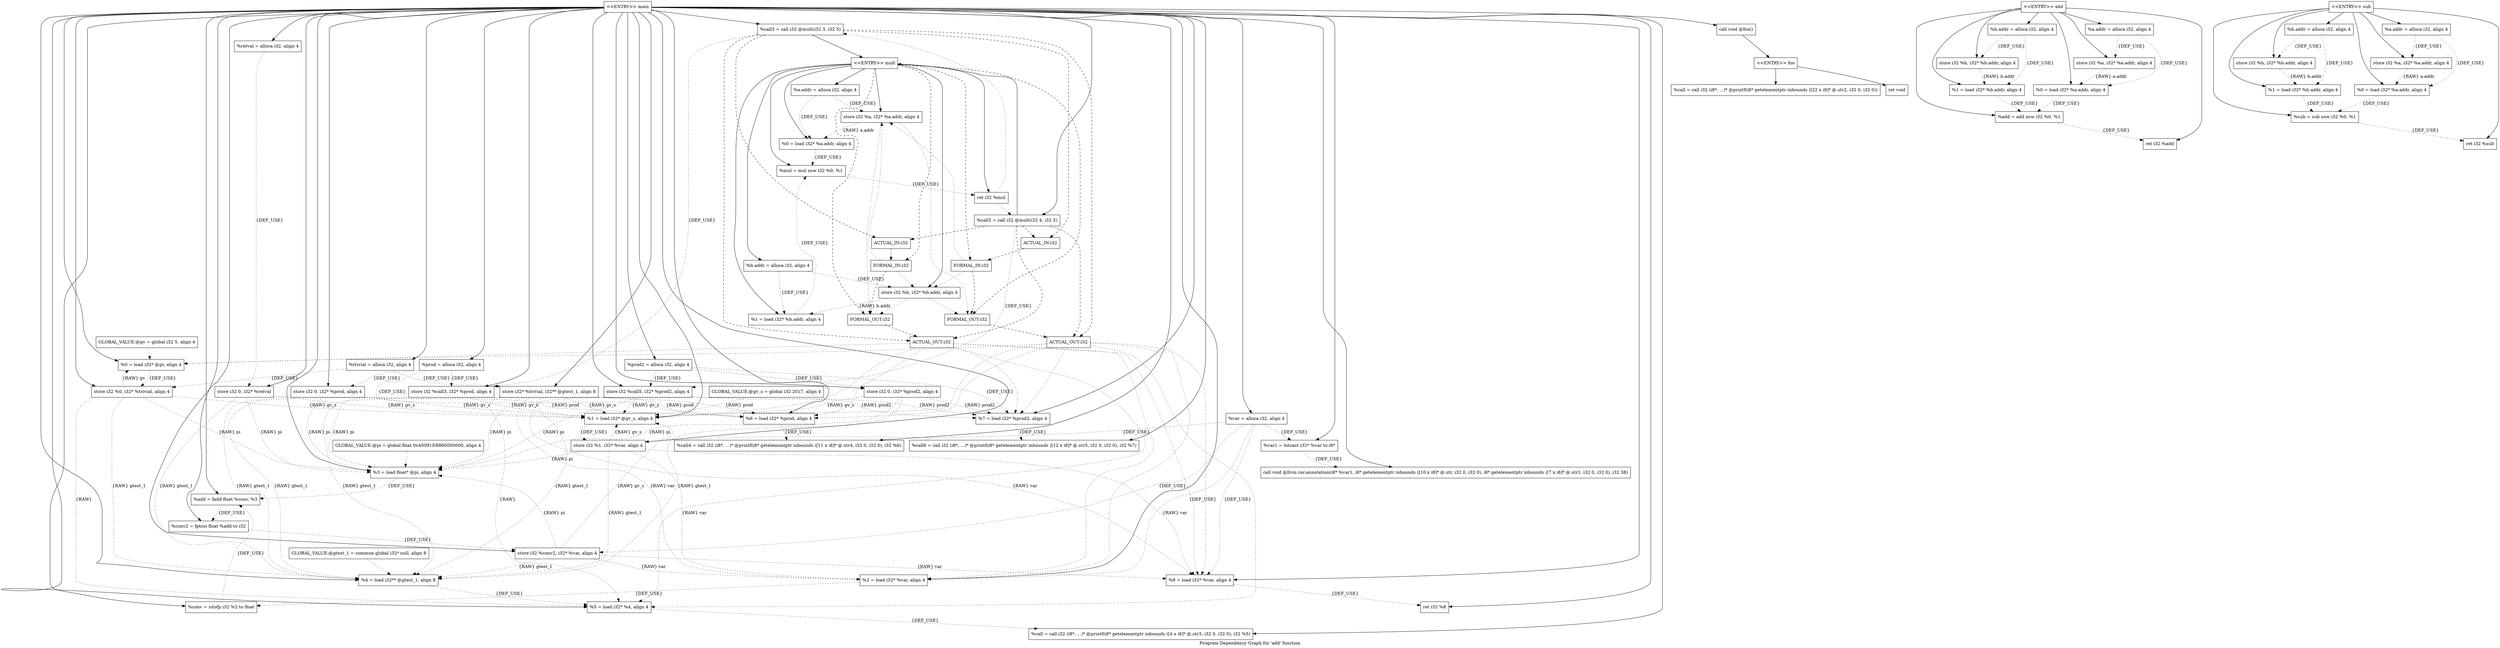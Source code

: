 digraph "Program Dependency Graph for 'add' function" {
	label="Program Dependency Graph for 'add' function";

	Node0x3dccbe0 [shape=record,label="{\<\<ENTRY\>\> foo}"];
	Node0x3dccbe0 -> Node0x3dccc50;
	Node0x3dccbe0 -> Node0x3dcccc0;
	Node0x3dccc50 [shape=record,label="{  %call = call i32 (i8*, ...)* @printf(i8* getelementptr inbounds ([22 x i8]* @.str2, i32 0, i32 0))}"];
	Node0x3dcccc0 [shape=record,label="{  ret void}"];
	Node0x3dce790 [shape=record,label="{  %a.addr = alloca i32, align 4}"];
	Node0x3dce790 -> Node0x3dce800[style=dotted,label = "{DEF_USE}" ];
	Node0x3dce790 -> Node0x3dccd30[style=dotted,label = "{DEF_USE}" ];
	Node0x3dce800 [shape=record,label="{  store i32 %a, i32* %a.addr, align 4}"];
	Node0x3dce800 -> Node0x3dccd30[style=dotted,label = "{RAW} a.addr"];
	Node0x3dccd30 [shape=record,label="{  %0 = load i32* %a.addr, align 4}"];
	Node0x3dccd30 -> Node0x3dceaf0[style=dotted,label = "{DEF_USE}" ];
	Node0x3dce8e0 [shape=record,label="{  %b.addr = alloca i32, align 4}"];
	Node0x3dce8e0 -> Node0x3dce950[style=dotted,label = "{DEF_USE}" ];
	Node0x3dce8e0 -> Node0x3dce9c0[style=dotted,label = "{DEF_USE}" ];
	Node0x3dce950 [shape=record,label="{  store i32 %b, i32* %b.addr, align 4}"];
	Node0x3dce950 -> Node0x3dce9c0[style=dotted,label = "{RAW} b.addr"];
	Node0x3dce9c0 [shape=record,label="{  %1 = load i32* %b.addr, align 4}"];
	Node0x3dce9c0 -> Node0x3dceaf0[style=dotted,label = "{DEF_USE}" ];
	Node0x3dceaf0 [shape=record,label="{  %add = add nsw i32 %0, %1}"];
	Node0x3dceaf0 -> Node0x3dceba0[style=dotted,label = "{DEF_USE}" ];
	Node0x3dceba0 [shape=record,label="{  ret i32 %add}"];
	Node0x3dcec30 [shape=record,label="{\<\<ENTRY\>\> add}"];
	Node0x3dcec30 -> Node0x3dce790;
	Node0x3dcec30 -> Node0x3dce8e0;
	Node0x3dcec30 -> Node0x3dce800;
	Node0x3dcec30 -> Node0x3dce950;
	Node0x3dcec30 -> Node0x3dccd30;
	Node0x3dcec30 -> Node0x3dce9c0;
	Node0x3dcec30 -> Node0x3dceaf0;
	Node0x3dcec30 -> Node0x3dceba0;
	Node0x3dd0780 [shape=record,label="{  %a.addr = alloca i32, align 4}"];
	Node0x3dd0780 -> Node0x3dd07f0[style=dotted,label = "{DEF_USE}" ];
	Node0x3dd0780 -> Node0x3dd0860[style=dotted,label = "{DEF_USE}" ];
	Node0x3dd07f0 [shape=record,label="{  store i32 %a, i32* %a.addr, align 4}"];
	Node0x3dd07f0 -> Node0x3dd0860[style=dotted,label = "{RAW} a.addr"];
	Node0x3dd0860 [shape=record,label="{  %0 = load i32* %a.addr, align 4}"];
	Node0x3dd0860 -> Node0x3dd0b20[style=dotted,label = "{DEF_USE}" ];
	Node0x3dd0900 [shape=record,label="{  %b.addr = alloca i32, align 4}"];
	Node0x3dd0900 -> Node0x3dd0970[style=dotted,label = "{DEF_USE}" ];
	Node0x3dd0900 -> Node0x3dcea30[style=dotted,label = "{DEF_USE}" ];
	Node0x3dd0970 [shape=record,label="{  store i32 %b, i32* %b.addr, align 4}"];
	Node0x3dd0970 -> Node0x3dcea30[style=dotted,label = "{RAW} b.addr"];
	Node0x3dcea30 [shape=record,label="{  %1 = load i32* %b.addr, align 4}"];
	Node0x3dcea30 -> Node0x3dd0b20[style=dotted,label = "{DEF_USE}" ];
	Node0x3dd0b20 [shape=record,label="{  %sub = sub nsw i32 %0, %1}"];
	Node0x3dd0b20 -> Node0x3dd0b90[style=dotted,label = "{DEF_USE}" ];
	Node0x3dd0b90 [shape=record,label="{  ret i32 %sub}"];
	Node0x3dd0c20 [shape=record,label="{\<\<ENTRY\>\> sub}"];
	Node0x3dd0c20 -> Node0x3dd0780;
	Node0x3dd0c20 -> Node0x3dd0900;
	Node0x3dd0c20 -> Node0x3dd07f0;
	Node0x3dd0c20 -> Node0x3dd0970;
	Node0x3dd0c20 -> Node0x3dd0860;
	Node0x3dd0c20 -> Node0x3dcea30;
	Node0x3dd0c20 -> Node0x3dd0b20;
	Node0x3dd0c20 -> Node0x3dd0b90;
	Node0x3dd2650 [shape=record,label="{  %a.addr = alloca i32, align 4}"];
	Node0x3dd2650 -> Node0x3dd26c0[style=dotted,label = "{DEF_USE}" ];
	Node0x3dd2650 -> Node0x3dd2730[style=dotted,label = "{DEF_USE}" ];
	Node0x3dd26c0 [shape=record,label="{  store i32 %a, i32* %a.addr, align 4}"];
	Node0x3dd26c0 -> Node0x3dd2730[style=dotted,label = "{RAW} a.addr"];
	Node0x3dd26c0 -> Node0x3dd8470[style=dotted];
	Node0x3dd26c0 -> Node0x3ddc2d0[style=dotted];
	Node0x3dd2730 [shape=record,label="{  %0 = load i32* %a.addr, align 4}"];
	Node0x3dd2730 -> Node0x3dd2950[style=dotted,label = "{DEF_USE}" ];
	Node0x3dd27d0 [shape=record,label="{  %b.addr = alloca i32, align 4}"];
	Node0x3dd27d0 -> Node0x3dd2840[style=dotted,label = "{DEF_USE}" ];
	Node0x3dd27d0 -> Node0x3dd28b0[style=dotted,label = "{DEF_USE}" ];
	Node0x3dd2840 [shape=record,label="{  store i32 %b, i32* %b.addr, align 4}"];
	Node0x3dd2840 -> Node0x3dd28b0[style=dotted,label = "{RAW} b.addr"];
	Node0x3dd2840 -> Node0x3dd8470[style=dotted];
	Node0x3dd2840 -> Node0x3ddc2d0[style=dotted];
	Node0x3dd28b0 [shape=record,label="{  %1 = load i32* %b.addr, align 4}"];
	Node0x3dd28b0 -> Node0x3dd2950[style=dotted,label = "{DEF_USE}" ];
	Node0x3dd2950 [shape=record,label="{  %mul = mul nsw i32 %0, %1}"];
	Node0x3dd2950 -> Node0x3dd2a00[style=dotted,label = "{DEF_USE}" ];
	Node0x3dd2a00 [shape=record,label="{  ret i32 %mul}"];
	Node0x3dd2a00 -> Node0x3ddb9d0[style=dotted];
	Node0x3dd2a00 -> Node0x3ddc340[style=dotted];
	Node0x3dd2a90 [shape=record,label="{\<\<ENTRY\>\> mult}"];
	Node0x3dd2a90 -> Node0x3dd2650;
	Node0x3dd2a90 -> Node0x3dd27d0;
	Node0x3dd2a90 -> Node0x3dd26c0;
	Node0x3dd2a90 -> Node0x3dd2840;
	Node0x3dd2a90 -> Node0x3dd2730;
	Node0x3dd2a90 -> Node0x3dd28b0;
	Node0x3dd2a90 -> Node0x3dd2950;
	Node0x3dd2a90 -> Node0x3dd2a00;
	Node0x3dd2a90 -> Node0x3dd8340[style=dashed];
	Node0x3dd2a90 -> Node0x3dd8470[style=dashed];
	Node0x3dd2a90 -> Node0x3ddc260[style=dashed];
	Node0x3dd2a90 -> Node0x3ddc2d0[style=dashed];
	Node0x3dd8c30 [shape=record,label="{  %retval = alloca i32, align 4}"];
	Node0x3dd8c30 -> Node0x3dd8ca0[style=dotted,label = "{DEF_USE}" ];
	Node0x3dd8ca0 [shape=record,label="{  store i32 0, i32* %retval}"];
	Node0x3dd8ca0 -> Node0x3dd0a90[style=dotted,label = "{RAW} gv_s"];
	Node0x3dd8ca0 -> Node0x3dd9c60[style=dotted,label = "{RAW} pi"];
	Node0x3dd8ca0 -> Node0x3dd9d40[style=dotted,label = "{RAW} gtest_1"];
	Node0x3dd8d10 [shape=record,label="{GLOBAL_VALUE:@gv = global i32 5, align 4}"];
	Node0x3dd8d10 -> Node0x3dd8d80[style=dotted];
	Node0x3dd8d80 [shape=record,label="{  %0 = load i32* @gv, align 4}"];
	Node0x3dd8d80 -> Node0x3dd9e20[style=dotted,label = "{DEF_USE}" ];
	Node0x3dd0a20 [shape=record,label="{GLOBAL_VALUE:@gv_s = global i32 2017, align 4}"];
	Node0x3dd0a20 -> Node0x3dd0a90[style=dotted];
	Node0x3dd0a90 [shape=record,label="{  %1 = load i32* @gv_s, align 4}"];
	Node0x3dd0a90 -> Node0x3dda030[style=dotted,label = "{DEF_USE}" ];
	Node0x3dd0ac0 [shape=record,label="{GLOBAL_VALUE:@pi = global float 0x40091EB860000000, align 4}"];
	Node0x3dd0ac0 -> Node0x3dd9c60[style=dotted];
	Node0x3dd9c60 [shape=record,label="{  %3 = load float* @pi, align 4}"];
	Node0x3dd9c60 -> Node0x3ddaa40[style=dotted,label = "{DEF_USE}" ];
	Node0x3dd9cd0 [shape=record,label="{GLOBAL_VALUE:@gtest_1 = common global i32* null, align 8}"];
	Node0x3dd9cd0 -> Node0x3dd9d40[style=dotted];
	Node0x3dd9d40 [shape=record,label="{  %4 = load i32** @gtest_1, align 8}"];
	Node0x3dd9d40 -> Node0x3dda5e0[style=dotted,label = "{DEF_USE}" ];
	Node0x3dd9db0 [shape=record,label="{  %trivial = alloca i32, align 4}"];
	Node0x3dd9db0 -> Node0x3dd9e20[style=dotted,label = "{DEF_USE}" ];
	Node0x3dd9db0 -> Node0x3dd9eb0[style=dotted,label = "{DEF_USE}" ];
	Node0x3dd9e20 [shape=record,label="{  store i32 %0, i32* %trivial, align 4}"];
	Node0x3dd9e20 -> Node0x3dd8d80[style=dotted,label = "{RAW} gv"];
	Node0x3dd9e20 -> Node0x3dd0a90[style=dotted,label = "{RAW} gv_s"];
	Node0x3dd9e20 -> Node0x3dd9c60[style=dotted,label = "{RAW} pi"];
	Node0x3dd9e20 -> Node0x3dd9d40[style=dotted,label = "{RAW} gtest_1"];
	Node0x3dd9e20 -> Node0x3dda5e0[style=dotted,label = "{RAW} "];
	Node0x3dd9eb0 [shape=record,label="{  store i32* %trivial, i32** @gtest_1, align 8}"];
	Node0x3dd9eb0 -> Node0x3dd0a90[style=dotted,label = "{RAW} gv_s"];
	Node0x3dd9eb0 -> Node0x3dda0d0[style=dotted,label = "{RAW} var"];
	Node0x3dd9eb0 -> Node0x3dd9c60[style=dotted,label = "{RAW} pi"];
	Node0x3dd9eb0 -> Node0x3dd9d40[style=dotted,label = "{RAW} gtest_1"];
	Node0x3dd9eb0 -> Node0x3dda5e0[style=dotted,label = "{RAW} "];
	Node0x3dd9eb0 -> Node0x3dda450[style=dotted,label = "{RAW} prod"];
	Node0x3dd9eb0 -> Node0x3dda610[style=dotted,label = "{RAW} prod2"];
	Node0x3dd9eb0 -> Node0x3dda1d0[style=dotted,label = "{RAW} var"];
	Node0x3dd9f50 [shape=record,label="{  %var = alloca i32, align 4}"];
	Node0x3dd9f50 -> Node0x3dd9fc0[style=dotted,label = "{DEF_USE}" ];
	Node0x3dd9f50 -> Node0x3dda030[style=dotted,label = "{DEF_USE}" ];
	Node0x3dd9f50 -> Node0x3dda0d0[style=dotted,label = "{DEF_USE}" ];
	Node0x3dd9f50 -> Node0x3dda0a0[style=dotted,label = "{DEF_USE}" ];
	Node0x3dd9f50 -> Node0x3dda1d0[style=dotted,label = "{DEF_USE}" ];
	Node0x3dd9fc0 [shape=record,label="{  %var1 = bitcast i32* %var to i8*}"];
	Node0x3dd9fc0 -> Node0x3dda860[style=dotted,label = "{DEF_USE}" ];
	Node0x3dda030 [shape=record,label="{  store i32 %1, i32* %var, align 4}"];
	Node0x3dda030 -> Node0x3dd0a90[style=dotted,label = "{RAW} gv_s"];
	Node0x3dda030 -> Node0x3dda0d0[style=dotted,label = "{RAW} var"];
	Node0x3dda030 -> Node0x3dd9c60[style=dotted,label = "{RAW} pi"];
	Node0x3dda030 -> Node0x3dd9d40[style=dotted,label = "{RAW} gtest_1"];
	Node0x3dda030 -> Node0x3dda1d0[style=dotted,label = "{RAW} var"];
	Node0x3dda0d0 [shape=record,label="{  %2 = load i32* %var, align 4}"];
	Node0x3dda0d0 -> Node0x3dda8f0[style=dotted,label = "{DEF_USE}" ];
	Node0x3dda0a0 [shape=record,label="{  store i32 %conv2, i32* %var, align 4}"];
	Node0x3dda0a0 -> Node0x3dd0a90[style=dotted,label = "{RAW} gv_s"];
	Node0x3dda0a0 -> Node0x3dda0d0[style=dotted,label = "{RAW} var"];
	Node0x3dda0a0 -> Node0x3dd9c60[style=dotted,label = "{RAW} pi"];
	Node0x3dda0a0 -> Node0x3dd9d40[style=dotted,label = "{RAW} gtest_1"];
	Node0x3dda0a0 -> Node0x3dda1d0[style=dotted,label = "{RAW} var"];
	Node0x3dda1d0 [shape=record,label="{  %8 = load i32* %var, align 4}"];
	Node0x3dda1d0 -> Node0x3ddc760[style=dotted,label = "{DEF_USE}" ];
	Node0x3dda2d0 [shape=record,label="{  %prod = alloca i32, align 4}"];
	Node0x3dda2d0 -> Node0x3dda340[style=dotted,label = "{DEF_USE}" ];
	Node0x3dda2d0 -> Node0x3dda3b0[style=dotted,label = "{DEF_USE}" ];
	Node0x3dda2d0 -> Node0x3dda450[style=dotted,label = "{DEF_USE}" ];
	Node0x3dda340 [shape=record,label="{  store i32 0, i32* %prod, align 4}"];
	Node0x3dda340 -> Node0x3dd0a90[style=dotted,label = "{RAW} gv_s"];
	Node0x3dda340 -> Node0x3dd9c60[style=dotted,label = "{RAW} pi"];
	Node0x3dda340 -> Node0x3dd9d40[style=dotted,label = "{RAW} gtest_1"];
	Node0x3dda340 -> Node0x3dda450[style=dotted,label = "{RAW} prod"];
	Node0x3dda3b0 [shape=record,label="{  store i32 %call3, i32* %prod, align 4}"];
	Node0x3dda3b0 -> Node0x3dd0a90[style=dotted,label = "{RAW} gv_s"];
	Node0x3dda3b0 -> Node0x3dd9c60[style=dotted,label = "{RAW} pi"];
	Node0x3dda3b0 -> Node0x3dd9d40[style=dotted,label = "{RAW} gtest_1"];
	Node0x3dda3b0 -> Node0x3dda450[style=dotted,label = "{RAW} prod"];
	Node0x3dda450 [shape=record,label="{  %6 = load i32* %prod, align 4}"];
	Node0x3dda450 -> Node0x3ddbfe0[style=dotted,label = "{DEF_USE}" ];
	Node0x3dda420 [shape=record,label="{  %prod2 = alloca i32, align 4}"];
	Node0x3dda420 -> Node0x3dda500[style=dotted,label = "{DEF_USE}" ];
	Node0x3dda420 -> Node0x3dda570[style=dotted,label = "{DEF_USE}" ];
	Node0x3dda420 -> Node0x3dda610[style=dotted,label = "{DEF_USE}" ];
	Node0x3dda500 [shape=record,label="{  store i32 0, i32* %prod2, align 4}"];
	Node0x3dda500 -> Node0x3dd0a90[style=dotted,label = "{RAW} gv_s"];
	Node0x3dda500 -> Node0x3dd9c60[style=dotted,label = "{RAW} pi"];
	Node0x3dda500 -> Node0x3dd9d40[style=dotted,label = "{RAW} gtest_1"];
	Node0x3dda500 -> Node0x3dda610[style=dotted,label = "{RAW} prod2"];
	Node0x3dda570 [shape=record,label="{  store i32 %call5, i32* %prod2, align 4}"];
	Node0x3dda570 -> Node0x3dd0a90[style=dotted,label = "{RAW} gv_s"];
	Node0x3dda570 -> Node0x3dd9c60[style=dotted,label = "{RAW} pi"];
	Node0x3dda570 -> Node0x3dd9d40[style=dotted,label = "{RAW} gtest_1"];
	Node0x3dda570 -> Node0x3dda610[style=dotted,label = "{RAW} prod2"];
	Node0x3dda610 [shape=record,label="{  %7 = load i32* %prod2, align 4}"];
	Node0x3dda610 -> Node0x3ddc6a0[style=dotted,label = "{DEF_USE}" ];
	Node0x3dda5e0 [shape=record,label="{  %5 = load i32* %4, align 4}"];
	Node0x3dda5e0 -> Node0x3ddabc0[style=dotted,label = "{DEF_USE}" ];
	Node0x3dda860 [shape=record,label="{  call void @llvm.var.annotation(i8* %var1, i8* getelementptr inbounds ([10 x i8]* @.str, i32 0, i32 0), i8* getelementptr inbounds ([7 x i8]* @.str1, i32 0, i32 0), i32 38)}"];
	Node0x3dda8f0 [shape=record,label="{  %conv = sitofp i32 %2 to float}"];
	Node0x3dda8f0 -> Node0x3ddaa40[style=dotted,label = "{DEF_USE}" ];
	Node0x3ddaa40 [shape=record,label="{  %add = fadd float %conv, %3}"];
	Node0x3ddaa40 -> Node0x3ddaaf0[style=dotted,label = "{DEF_USE}" ];
	Node0x3ddaaf0 [shape=record,label="{  %conv2 = fptosi float %add to i32}"];
	Node0x3ddaaf0 -> Node0x3dda0a0[style=dotted,label = "{DEF_USE}" ];
	Node0x3ddabc0 [shape=record,label="{  %call = call i32 (i8*, ...)* @printf(i8* getelementptr inbounds ([4 x i8]* @.str3, i32 0, i32 0), i32 %5)}"];
	Node0x3dda920 [shape=record,label="{  call void @foo()}"];
	Node0x3dda920 -> Node0x3dccbe0;
	Node0x3ddb9d0 [shape=record,label="{  %call3 = call i32 @mult(i32 3, i32 5)}"];
	Node0x3ddb9d0 -> Node0x3dd2a90;
	Node0x3ddb9d0 -> Node0x3dd82d0[style=dashed];
	Node0x3ddb9d0 -> Node0x3dd8370[style=dashed];
	Node0x3ddb9d0 -> Node0x3ddc010[style=dashed];
	Node0x3ddb9d0 -> Node0x3ddc160[style=dashed];
	Node0x3ddb9d0 -> Node0x3dda3b0[style=dotted,label = "{DEF_USE}" ];
	Node0x3dd82d0 [shape=record,label="{ACTUAL_IN:i32}"];
	Node0x3dd82d0 -> Node0x3dd8340[style=dashed];
	Node0x3dd8370 [shape=record,label="{ACTUAL_OUT:i32}"];
	Node0x3dd8370 -> Node0x3dd8d80[style=dotted];
	Node0x3dd8370 -> Node0x3dd0a90[style=dotted];
	Node0x3dd8370 -> Node0x3dda0d0[style=dotted];
	Node0x3dd8370 -> Node0x3dda5e0[style=dotted];
	Node0x3dd8370 -> Node0x3dda450[style=dotted];
	Node0x3dd8370 -> Node0x3dda610[style=dotted];
	Node0x3dd8370 -> Node0x3dda1d0[style=dotted];
	Node0x3dd8340 [shape=record,label="{FORMAL_IN:i32}"];
	Node0x3dd8340 -> Node0x3dd8470[style=dashed];
	Node0x3dd8340 -> Node0x3dd26c0[style=dotted];
	Node0x3dd8340 -> Node0x3dd2840[style=dotted];
	Node0x3dd8470 [shape=record,label="{FORMAL_OUT:i32}"];
	Node0x3dd8470 -> Node0x3dd8370[style=dashed];
	Node0x3ddc010 [shape=record,label="{ACTUAL_IN:i32}"];
	Node0x3ddc010 -> Node0x3ddc260[style=dashed];
	Node0x3ddc160 [shape=record,label="{ACTUAL_OUT:i32}"];
	Node0x3ddc160 -> Node0x3dd8d80[style=dotted];
	Node0x3ddc160 -> Node0x3dd0a90[style=dotted];
	Node0x3ddc160 -> Node0x3dda0d0[style=dotted];
	Node0x3ddc160 -> Node0x3dda5e0[style=dotted];
	Node0x3ddc160 -> Node0x3dda450[style=dotted];
	Node0x3ddc160 -> Node0x3dda610[style=dotted];
	Node0x3ddc160 -> Node0x3dda1d0[style=dotted];
	Node0x3ddc260 [shape=record,label="{FORMAL_IN:i32}"];
	Node0x3ddc260 -> Node0x3ddc2d0[style=dashed];
	Node0x3ddc260 -> Node0x3dd26c0[style=dotted];
	Node0x3ddc260 -> Node0x3dd2840[style=dotted];
	Node0x3ddc2d0 [shape=record,label="{FORMAL_OUT:i32}"];
	Node0x3ddc2d0 -> Node0x3ddc160[style=dashed];
	Node0x3ddbfe0 [shape=record,label="{  %call4 = call i32 (i8*, ...)* @printf(i8* getelementptr inbounds ([11 x i8]* @.str4, i32 0, i32 0), i32 %6)}"];
	Node0x3ddc340 [shape=record,label="{  %call5 = call i32 @mult(i32 4, i32 5)}"];
	Node0x3ddc340 -> Node0x3dd2a90;
	Node0x3ddc340 -> Node0x3dd82d0[style=dashed];
	Node0x3ddc340 -> Node0x3dd8370[style=dashed];
	Node0x3ddc340 -> Node0x3ddc010[style=dashed];
	Node0x3ddc340 -> Node0x3ddc160[style=dashed];
	Node0x3ddc340 -> Node0x3dda570[style=dotted,label = "{DEF_USE}" ];
	Node0x3ddc6a0 [shape=record,label="{  %call6 = call i32 (i8*, ...)* @printf(i8* getelementptr inbounds ([12 x i8]* @.str5, i32 0, i32 0), i32 %7)}"];
	Node0x3ddc760 [shape=record,label="{  ret i32 %8}"];
	Node0x3ddc7d0 [shape=record,label="{\<\<ENTRY\>\> main}"];
	Node0x3ddc7d0 -> Node0x3dd8c30;
	Node0x3ddc7d0 -> Node0x3dd9db0;
	Node0x3ddc7d0 -> Node0x3dd9f50;
	Node0x3ddc7d0 -> Node0x3dda2d0;
	Node0x3ddc7d0 -> Node0x3dda420;
	Node0x3ddc7d0 -> Node0x3dd8ca0;
	Node0x3ddc7d0 -> Node0x3dd8d80;
	Node0x3ddc7d0 -> Node0x3dd9e20;
	Node0x3ddc7d0 -> Node0x3dd9fc0;
	Node0x3ddc7d0 -> Node0x3dda860;
	Node0x3ddc7d0 -> Node0x3dd0a90;
	Node0x3ddc7d0 -> Node0x3dda030;
	Node0x3ddc7d0 -> Node0x3dda0d0;
	Node0x3ddc7d0 -> Node0x3dda8f0;
	Node0x3ddc7d0 -> Node0x3dd9c60;
	Node0x3ddc7d0 -> Node0x3ddaa40;
	Node0x3ddc7d0 -> Node0x3ddaaf0;
	Node0x3ddc7d0 -> Node0x3dda0a0;
	Node0x3ddc7d0 -> Node0x3dd9eb0;
	Node0x3ddc7d0 -> Node0x3dd9d40;
	Node0x3ddc7d0 -> Node0x3dda5e0;
	Node0x3ddc7d0 -> Node0x3ddabc0;
	Node0x3ddc7d0 -> Node0x3dda920;
	Node0x3ddc7d0 -> Node0x3dda340;
	Node0x3ddc7d0 -> Node0x3ddb9d0;
	Node0x3ddc7d0 -> Node0x3dda3b0;
	Node0x3ddc7d0 -> Node0x3dda450;
	Node0x3ddc7d0 -> Node0x3ddbfe0;
	Node0x3ddc7d0 -> Node0x3dda500;
	Node0x3ddc7d0 -> Node0x3ddc340;
	Node0x3ddc7d0 -> Node0x3dda570;
	Node0x3ddc7d0 -> Node0x3dda610;
	Node0x3ddc7d0 -> Node0x3ddc6a0;
	Node0x3ddc7d0 -> Node0x3dda1d0;
	Node0x3ddc7d0 -> Node0x3ddc760;
}
